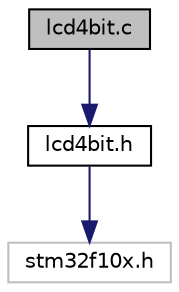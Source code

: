 digraph "lcd4bit.c"
{
  edge [fontname="Helvetica",fontsize="10",labelfontname="Helvetica",labelfontsize="10"];
  node [fontname="Helvetica",fontsize="10",shape=record];
  Node0 [label="lcd4bit.c",height=0.2,width=0.4,color="black", fillcolor="grey75", style="filled", fontcolor="black"];
  Node0 -> Node1 [color="midnightblue",fontsize="10",style="solid"];
  Node1 [label="lcd4bit.h",height=0.2,width=0.4,color="black", fillcolor="white", style="filled",URL="$lcd4bit_8h.html"];
  Node1 -> Node2 [color="midnightblue",fontsize="10",style="solid"];
  Node2 [label="stm32f10x.h",height=0.2,width=0.4,color="grey75", fillcolor="white", style="filled"];
}
